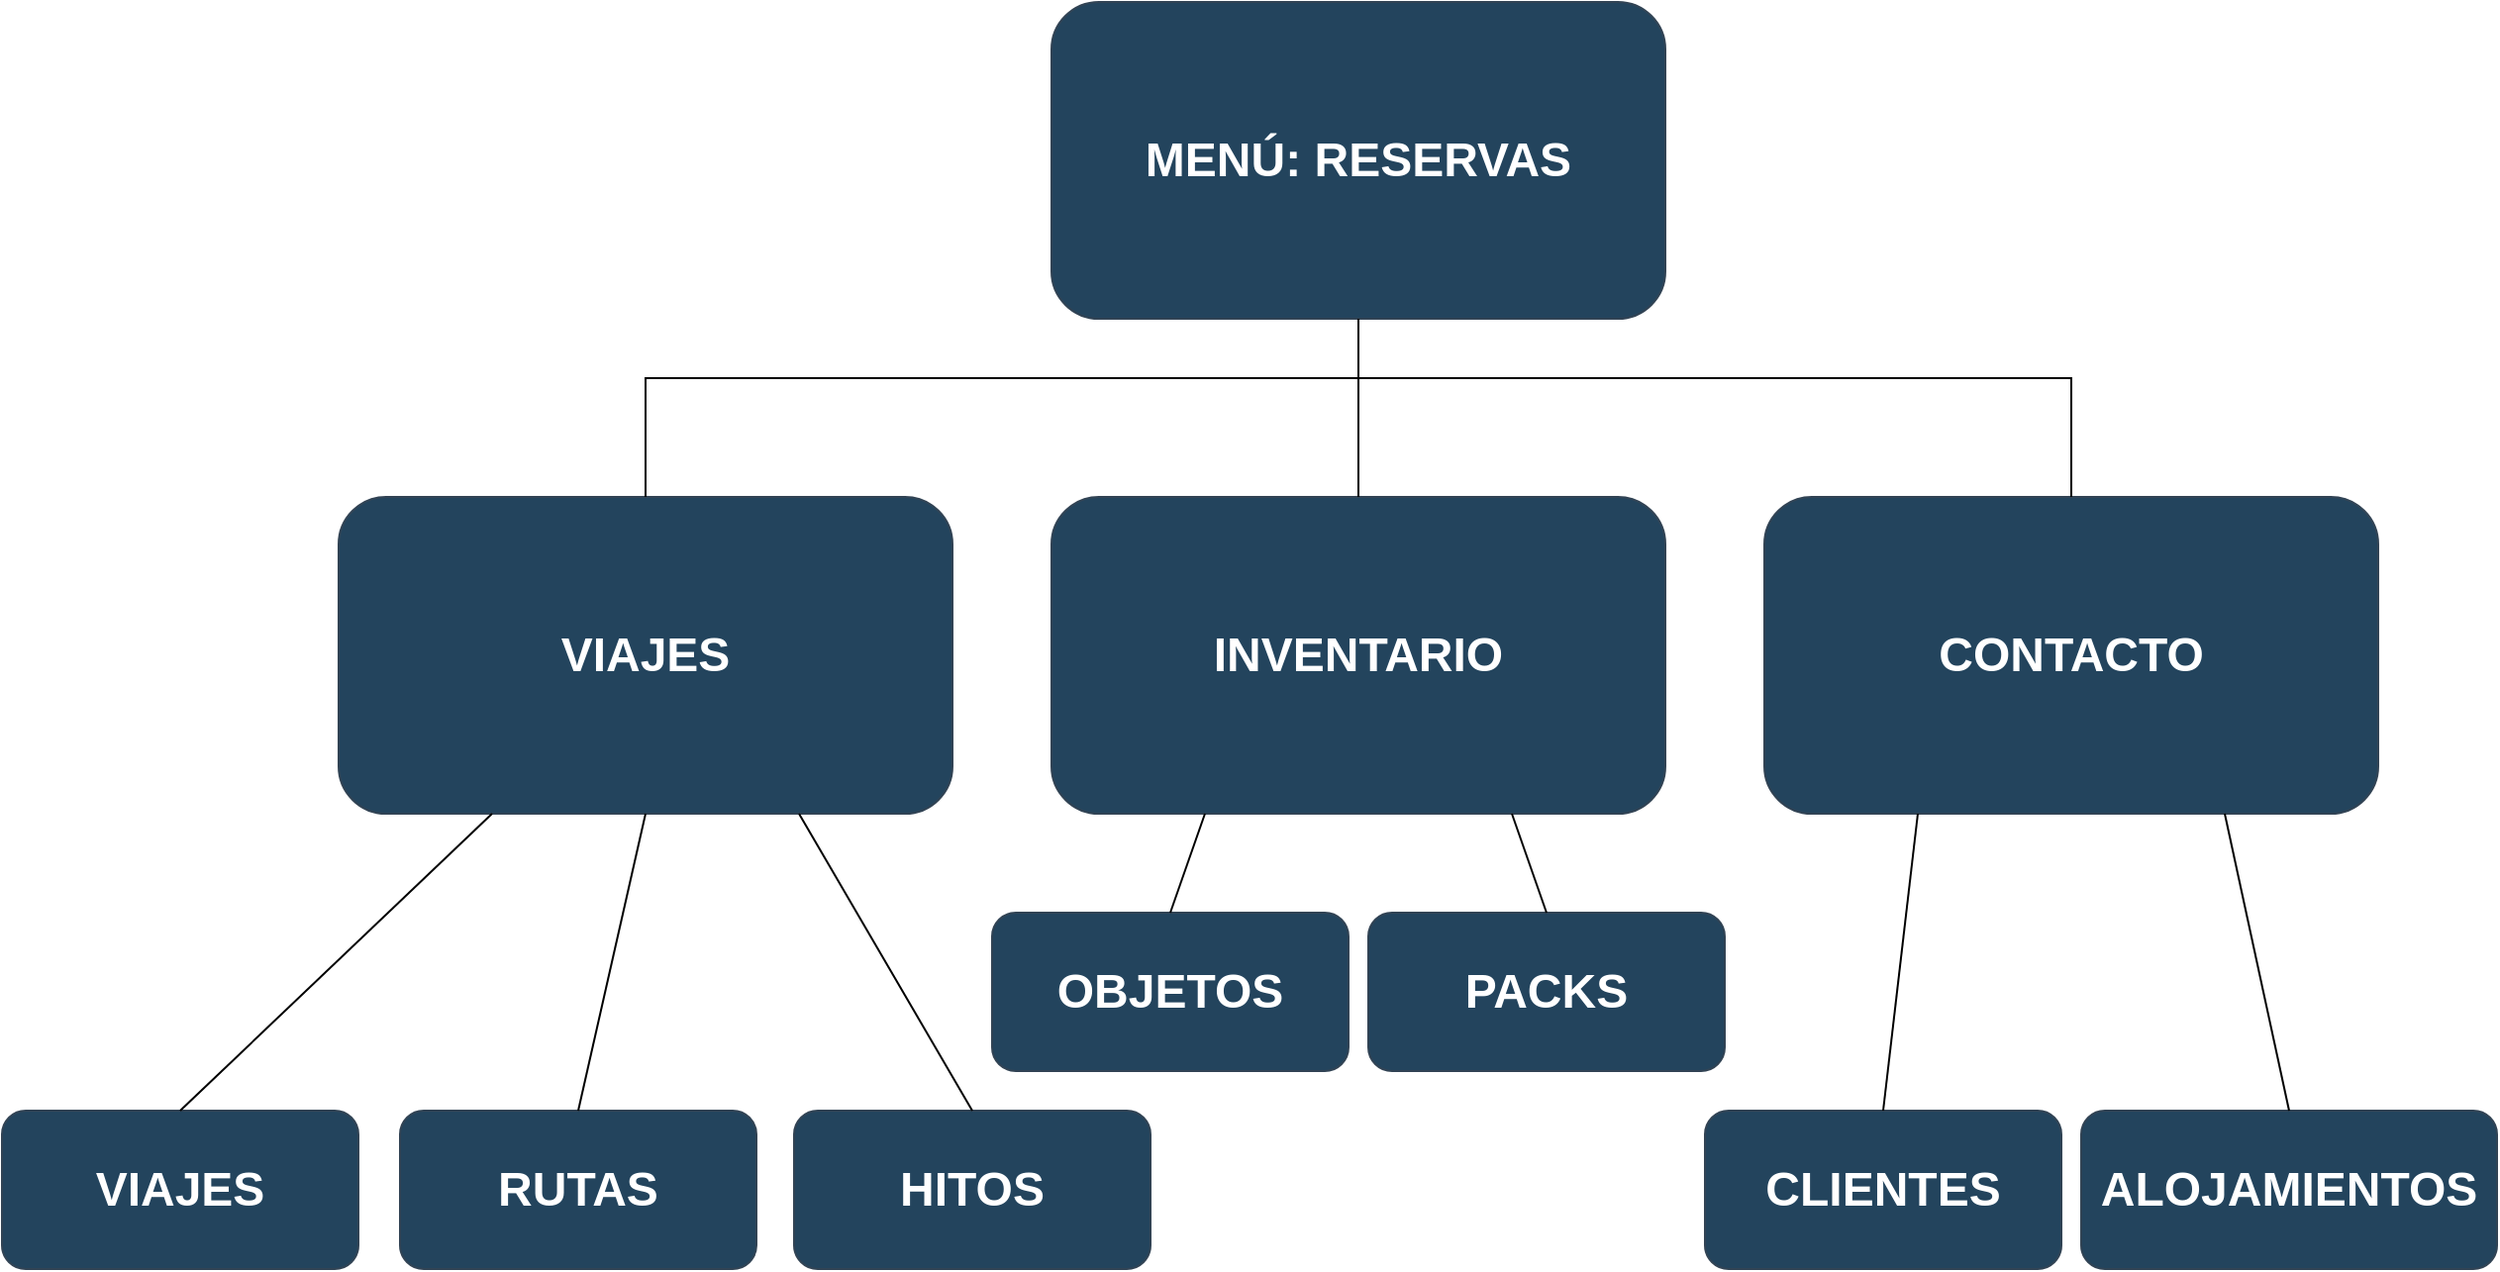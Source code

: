 <mxfile version="26.2.12">
  <diagram name="Page-1" id="2c0d36ab-eaac-3732-788b-9136903baeff">
    <mxGraphModel dx="3181.5" dy="777" grid="1" gridSize="10" guides="1" tooltips="1" connect="1" arrows="1" fold="1" page="1" pageScale="1.5" pageWidth="1169" pageHeight="827" background="none" math="0" shadow="0">
      <root>
        <mxCell id="0" />
        <mxCell id="1" parent="0" />
        <mxCell id="vIU2pxsFmPDskn5fKLDd-1" value="&lt;font style=&quot;font-size: 24px;&quot;&gt;&lt;b&gt;MENÚ: RESERVAS&lt;/b&gt;&lt;/font&gt;" style="rounded=1;whiteSpace=wrap;html=1;fillColor=light-dark(#23445d, #7d8c9b);strokeColor=#314354;fontColor=#ffffff;" parent="1" vertex="1">
          <mxGeometry x="490" y="170" width="310" height="160" as="geometry" />
        </mxCell>
        <mxCell id="vIU2pxsFmPDskn5fKLDd-2" value="&lt;span style=&quot;font-size: 24px;&quot;&gt;&lt;b&gt;VIAJES&lt;/b&gt;&lt;/span&gt;" style="rounded=1;whiteSpace=wrap;html=1;fillColor=light-dark(#23445d, #7d8c9b);strokeColor=#314354;fontColor=#ffffff;" parent="1" vertex="1">
          <mxGeometry x="130" y="420" width="310" height="160" as="geometry" />
        </mxCell>
        <mxCell id="vIU2pxsFmPDskn5fKLDd-3" value="&lt;span style=&quot;font-size: 24px;&quot;&gt;&lt;b&gt;INVENTARIO&lt;/b&gt;&lt;/span&gt;" style="rounded=1;whiteSpace=wrap;html=1;fillColor=light-dark(#23445d, #7d8c9b);strokeColor=#314354;fontColor=#ffffff;" parent="1" vertex="1">
          <mxGeometry x="490" y="420" width="310" height="160" as="geometry" />
        </mxCell>
        <mxCell id="vIU2pxsFmPDskn5fKLDd-4" value="&lt;font style=&quot;font-size: 24px;&quot;&gt;&lt;b&gt;CONTACTO&lt;/b&gt;&lt;/font&gt;" style="rounded=1;whiteSpace=wrap;html=1;fillColor=light-dark(#23445d, #7d8c9b);strokeColor=#314354;fontColor=#ffffff;" parent="1" vertex="1">
          <mxGeometry x="850" y="420" width="310" height="160" as="geometry" />
        </mxCell>
        <mxCell id="vIU2pxsFmPDskn5fKLDd-5" value="" style="endArrow=none;html=1;rounded=0;exitX=0.5;exitY=0;exitDx=0;exitDy=0;entryX=0.5;entryY=1;entryDx=0;entryDy=0;" parent="1" source="vIU2pxsFmPDskn5fKLDd-2" target="vIU2pxsFmPDskn5fKLDd-1" edge="1">
          <mxGeometry width="50" height="50" relative="1" as="geometry">
            <mxPoint x="490" y="640" as="sourcePoint" />
            <mxPoint x="535" y="330" as="targetPoint" />
            <Array as="points">
              <mxPoint x="285" y="360" />
              <mxPoint x="645" y="360" />
            </Array>
          </mxGeometry>
        </mxCell>
        <mxCell id="vIU2pxsFmPDskn5fKLDd-6" value="" style="endArrow=none;html=1;rounded=0;exitX=0.5;exitY=0;exitDx=0;exitDy=0;entryX=0.5;entryY=1;entryDx=0;entryDy=0;" parent="1" source="vIU2pxsFmPDskn5fKLDd-4" target="vIU2pxsFmPDskn5fKLDd-1" edge="1">
          <mxGeometry width="50" height="50" relative="1" as="geometry">
            <mxPoint x="540" y="540" as="sourcePoint" />
            <mxPoint x="695" y="370" as="targetPoint" />
            <Array as="points">
              <mxPoint x="1005" y="360" />
              <mxPoint x="645" y="360" />
            </Array>
          </mxGeometry>
        </mxCell>
        <mxCell id="vIU2pxsFmPDskn5fKLDd-7" value="" style="endArrow=none;html=1;rounded=0;entryX=0.5;entryY=1;entryDx=0;entryDy=0;exitX=0.5;exitY=0;exitDx=0;exitDy=0;" parent="1" source="vIU2pxsFmPDskn5fKLDd-3" target="vIU2pxsFmPDskn5fKLDd-1" edge="1">
          <mxGeometry width="50" height="50" relative="1" as="geometry">
            <mxPoint x="600" y="640" as="sourcePoint" />
            <mxPoint x="650" y="590" as="targetPoint" />
          </mxGeometry>
        </mxCell>
        <mxCell id="GfDRe3IIaLIKTdWryUl4-1" value="&lt;span style=&quot;font-size: 24px;&quot;&gt;&lt;b&gt;VIAJES&lt;/b&gt;&lt;/span&gt;" style="rounded=1;whiteSpace=wrap;html=1;fillColor=light-dark(#23445d, #7d8c9b);strokeColor=#314354;fontColor=#ffffff;" vertex="1" parent="1">
          <mxGeometry x="-40" y="730" width="180" height="80" as="geometry" />
        </mxCell>
        <mxCell id="GfDRe3IIaLIKTdWryUl4-4" value="" style="endArrow=none;html=1;rounded=0;exitX=0.5;exitY=0;exitDx=0;exitDy=0;entryX=0.25;entryY=1;entryDx=0;entryDy=0;" edge="1" parent="1" source="GfDRe3IIaLIKTdWryUl4-1" target="vIU2pxsFmPDskn5fKLDd-2">
          <mxGeometry width="50" height="50" relative="1" as="geometry">
            <mxPoint x="510" y="630" as="sourcePoint" />
            <mxPoint x="560" y="580" as="targetPoint" />
          </mxGeometry>
        </mxCell>
        <mxCell id="GfDRe3IIaLIKTdWryUl4-5" value="&lt;span style=&quot;font-size: 24px;&quot;&gt;&lt;b&gt;RUTAS&lt;/b&gt;&lt;/span&gt;&lt;span style=&quot;color: rgba(0, 0, 0, 0); font-family: monospace; font-size: 0px; text-align: start; text-wrap-mode: nowrap;&quot;&gt;%3CmxGraphModel%3E%3Croot%3E%3CmxCell%20id%3D%220%22%2F%3E%3CmxCell%20id%3D%221%22%20parent%3D%220%22%2F%3E%3CmxCell%20id%3D%222%22%20value%3D%22%26lt%3Bspan%20style%3D%26quot%3Bfont-size%3A%2024px%3B%26quot%3B%26gt%3B%26lt%3Bb%26gt%3BVIAJES%26lt%3B%2Fb%26gt%3B%26lt%3B%2Fspan%26gt%3B%22%20style%3D%22rounded%3D1%3BwhiteSpace%3Dwrap%3Bhtml%3D1%3BfillColor%3Dlight-dark(%2323445d%2C%20%237d8c9b)%3BstrokeColor%3D%23314354%3BfontColor%3D%23ffffff%3B%22%20vertex%3D%221%22%20parent%3D%221%22%3E%3CmxGeometry%20x%3D%22-40%22%20y%3D%22730%22%20width%3D%22180%22%20height%3D%2280%22%20as%3D%22geometry%22%2F%3E%3C%2FmxCell%3E%3CmxCell%20id%3D%223%22%20value%3D%22%22%20style%3D%22endArrow%3Dnone%3Bhtml%3D1%3Brounded%3D0%3BexitX%3D0.5%3BexitY%3D0%3BexitDx%3D0%3BexitDy%3D0%3BentryX%3D0.25%3BentryY%3D1%3BentryDx%3D0%3BentryDy%3D0%3B%22%20edge%3D%221%22%20source%3D%222%22%20parent%3D%221%22%3E%3CmxGeometry%20width%3D%2250%22%20height%3D%2250%22%20relative%3D%221%22%20as%3D%22geometry%22%3E%3CmxPoint%20x%3D%22510%22%20y%3D%22630%22%20as%3D%22sourcePoint%22%2F%3E%3CmxPoint%20x%3D%22208%22%20y%3D%22580%22%20as%3D%22targetPoint%22%2F%3E%3C%2FmxGeometry%3E%3C%2FmxCell%3E%3C%2Froot%3E%3C%2FmxGraphModel%3E&lt;/span&gt;" style="rounded=1;whiteSpace=wrap;html=1;fillColor=light-dark(#23445d, #7d8c9b);strokeColor=#314354;fontColor=#ffffff;" vertex="1" parent="1">
          <mxGeometry x="161" y="730" width="180" height="80" as="geometry" />
        </mxCell>
        <mxCell id="GfDRe3IIaLIKTdWryUl4-6" value="" style="endArrow=none;html=1;rounded=0;exitX=0.5;exitY=0;exitDx=0;exitDy=0;entryX=0.5;entryY=1;entryDx=0;entryDy=0;" edge="1" parent="1" source="GfDRe3IIaLIKTdWryUl4-5" target="vIU2pxsFmPDskn5fKLDd-2">
          <mxGeometry width="50" height="50" relative="1" as="geometry">
            <mxPoint x="711" y="630" as="sourcePoint" />
            <mxPoint x="409" y="580" as="targetPoint" />
          </mxGeometry>
        </mxCell>
        <mxCell id="GfDRe3IIaLIKTdWryUl4-7" value="&lt;span style=&quot;font-size: 24px;&quot;&gt;&lt;b&gt;HITOS&lt;/b&gt;&lt;/span&gt;" style="rounded=1;whiteSpace=wrap;html=1;fillColor=light-dark(#23445d, #7d8c9b);strokeColor=#314354;fontColor=#ffffff;" vertex="1" parent="1">
          <mxGeometry x="360" y="730" width="180" height="80" as="geometry" />
        </mxCell>
        <mxCell id="GfDRe3IIaLIKTdWryUl4-8" value="" style="endArrow=none;html=1;rounded=0;exitX=0.5;exitY=0;exitDx=0;exitDy=0;entryX=0.75;entryY=1;entryDx=0;entryDy=0;" edge="1" parent="1" source="GfDRe3IIaLIKTdWryUl4-7" target="vIU2pxsFmPDskn5fKLDd-2">
          <mxGeometry width="50" height="50" relative="1" as="geometry">
            <mxPoint x="910" y="630" as="sourcePoint" />
            <mxPoint x="608" y="580" as="targetPoint" />
          </mxGeometry>
        </mxCell>
        <mxCell id="GfDRe3IIaLIKTdWryUl4-9" value="&lt;span style=&quot;font-size: 24px;&quot;&gt;&lt;b&gt;OBJETOS&lt;/b&gt;&lt;/span&gt;" style="rounded=1;whiteSpace=wrap;html=1;fillColor=light-dark(#23445d, #7d8c9b);strokeColor=#314354;fontColor=#ffffff;" vertex="1" parent="1">
          <mxGeometry x="460" y="630" width="180" height="80" as="geometry" />
        </mxCell>
        <mxCell id="GfDRe3IIaLIKTdWryUl4-10" value="" style="endArrow=none;html=1;rounded=0;exitX=0.5;exitY=0;exitDx=0;exitDy=0;entryX=0.25;entryY=1;entryDx=0;entryDy=0;" edge="1" parent="1" source="GfDRe3IIaLIKTdWryUl4-9" target="vIU2pxsFmPDskn5fKLDd-3">
          <mxGeometry width="50" height="50" relative="1" as="geometry">
            <mxPoint x="1010" y="530" as="sourcePoint" />
            <mxPoint x="708" y="480" as="targetPoint" />
          </mxGeometry>
        </mxCell>
        <mxCell id="GfDRe3IIaLIKTdWryUl4-13" value="&lt;span style=&quot;font-size: 24px;&quot;&gt;&lt;b&gt;PACKS&lt;/b&gt;&lt;/span&gt;" style="rounded=1;whiteSpace=wrap;html=1;fillColor=light-dark(#23445d, #7d8c9b);strokeColor=#314354;fontColor=#ffffff;" vertex="1" parent="1">
          <mxGeometry x="650" y="630" width="180" height="80" as="geometry" />
        </mxCell>
        <mxCell id="GfDRe3IIaLIKTdWryUl4-14" value="" style="endArrow=none;html=1;rounded=0;exitX=0.5;exitY=0;exitDx=0;exitDy=0;entryX=0.75;entryY=1;entryDx=0;entryDy=0;" edge="1" parent="1" source="GfDRe3IIaLIKTdWryUl4-13" target="vIU2pxsFmPDskn5fKLDd-3">
          <mxGeometry width="50" height="50" relative="1" as="geometry">
            <mxPoint x="1200" y="530" as="sourcePoint" />
            <mxPoint x="758" y="580" as="targetPoint" />
          </mxGeometry>
        </mxCell>
        <mxCell id="GfDRe3IIaLIKTdWryUl4-15" value="&lt;span style=&quot;font-size: 24px;&quot;&gt;&lt;b&gt;CLIENTES&lt;/b&gt;&lt;/span&gt;" style="rounded=1;whiteSpace=wrap;html=1;fillColor=light-dark(#23445d, #7d8c9b);strokeColor=#314354;fontColor=#ffffff;" vertex="1" parent="1">
          <mxGeometry x="820" y="730" width="180" height="80" as="geometry" />
        </mxCell>
        <mxCell id="GfDRe3IIaLIKTdWryUl4-16" value="" style="endArrow=none;html=1;rounded=0;exitX=0.5;exitY=0;exitDx=0;exitDy=0;entryX=0.25;entryY=1;entryDx=0;entryDy=0;" edge="1" parent="1" source="GfDRe3IIaLIKTdWryUl4-15" target="vIU2pxsFmPDskn5fKLDd-4">
          <mxGeometry width="50" height="50" relative="1" as="geometry">
            <mxPoint x="1370" y="630" as="sourcePoint" />
            <mxPoint x="928" y="680" as="targetPoint" />
          </mxGeometry>
        </mxCell>
        <mxCell id="GfDRe3IIaLIKTdWryUl4-17" value="&lt;span style=&quot;font-size: 24px;&quot;&gt;&lt;b&gt;ALOJAMIENTOS&lt;/b&gt;&lt;/span&gt;" style="rounded=1;whiteSpace=wrap;html=1;fillColor=light-dark(#23445d, #7d8c9b);strokeColor=#314354;fontColor=#ffffff;" vertex="1" parent="1">
          <mxGeometry x="1010" y="730" width="210" height="80" as="geometry" />
        </mxCell>
        <mxCell id="GfDRe3IIaLIKTdWryUl4-18" value="" style="endArrow=none;html=1;rounded=0;exitX=0.5;exitY=0;exitDx=0;exitDy=0;entryX=0.75;entryY=1;entryDx=0;entryDy=0;" edge="1" parent="1" source="GfDRe3IIaLIKTdWryUl4-17" target="vIU2pxsFmPDskn5fKLDd-4">
          <mxGeometry width="50" height="50" relative="1" as="geometry">
            <mxPoint x="1560" y="630" as="sourcePoint" />
            <mxPoint x="1118" y="580" as="targetPoint" />
          </mxGeometry>
        </mxCell>
      </root>
    </mxGraphModel>
  </diagram>
</mxfile>
